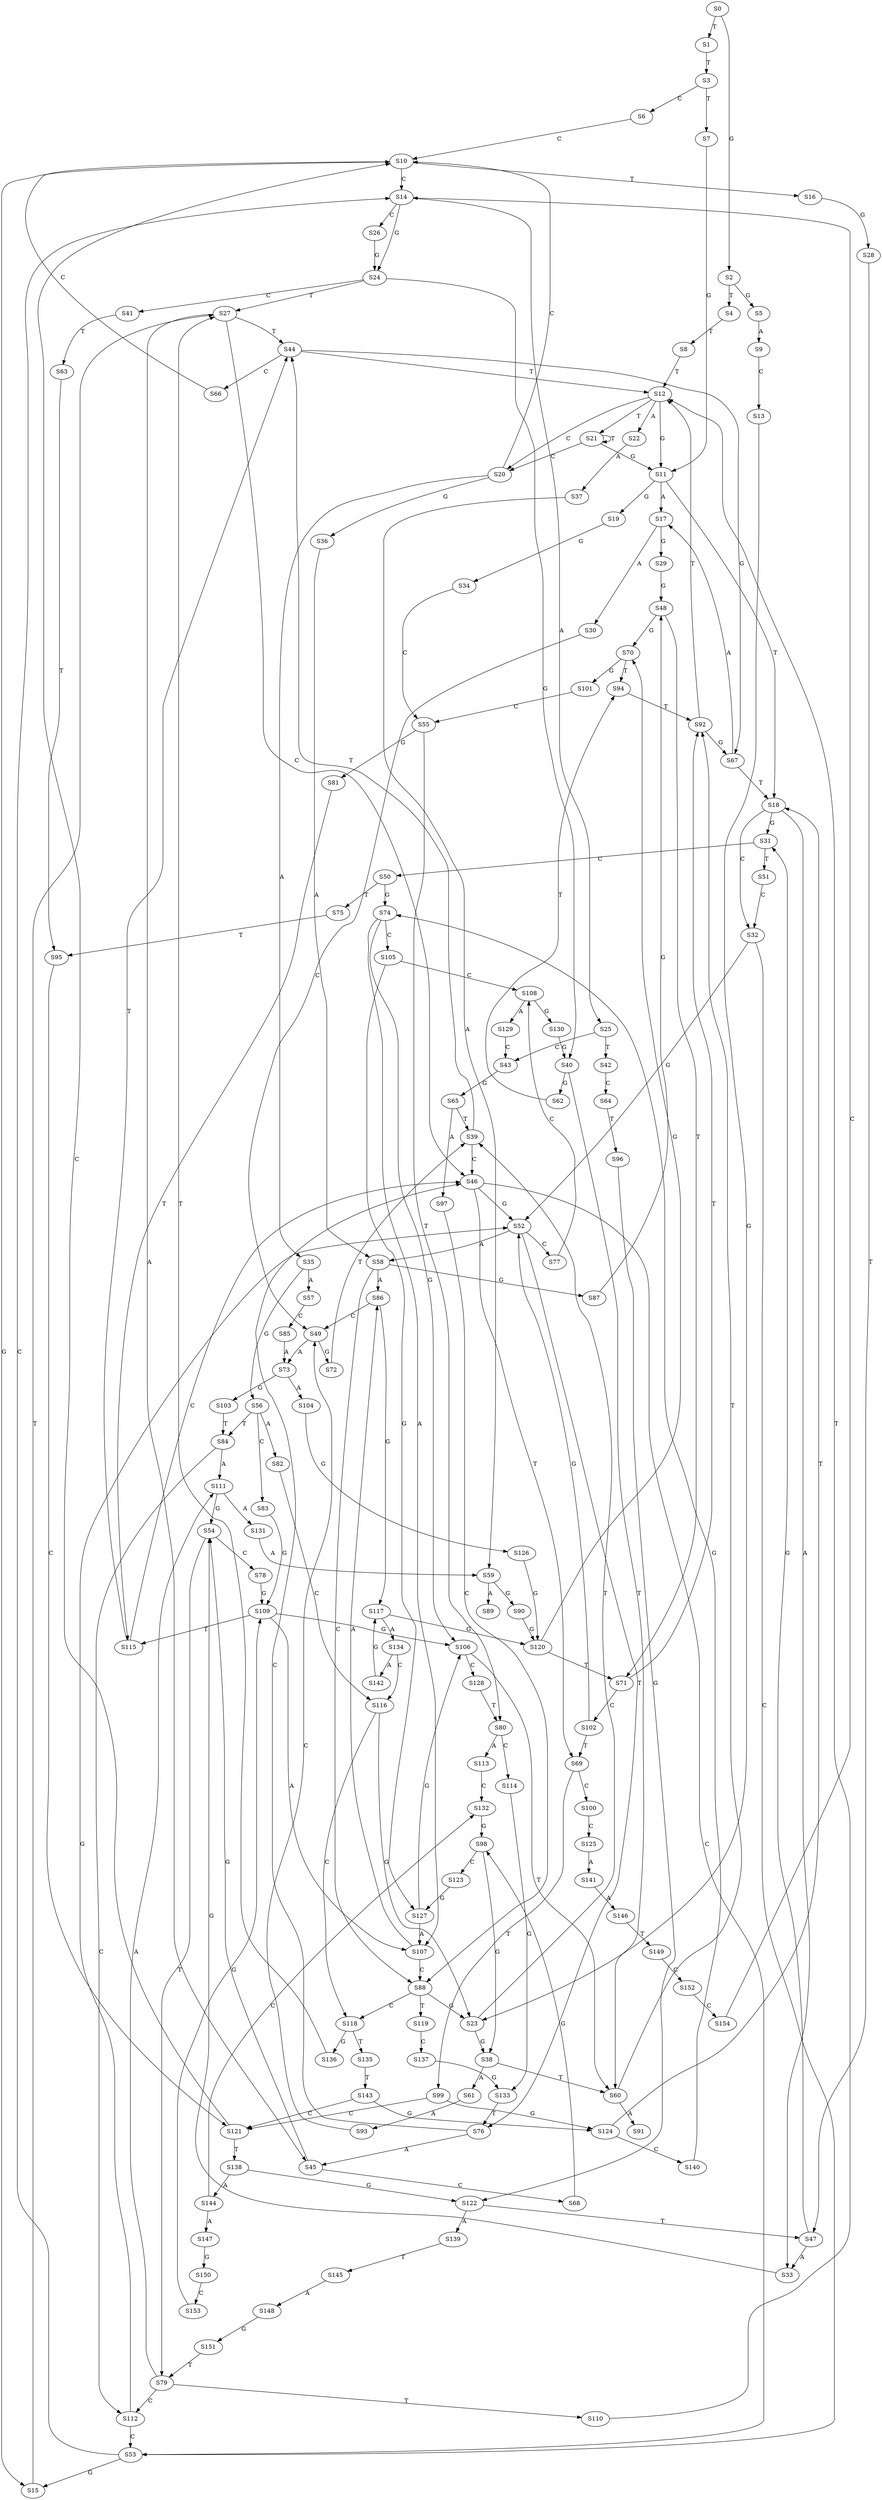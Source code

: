 strict digraph  {
	S0 -> S1 [ label = T ];
	S0 -> S2 [ label = G ];
	S1 -> S3 [ label = T ];
	S2 -> S4 [ label = T ];
	S2 -> S5 [ label = G ];
	S3 -> S6 [ label = C ];
	S3 -> S7 [ label = T ];
	S4 -> S8 [ label = T ];
	S5 -> S9 [ label = A ];
	S6 -> S10 [ label = C ];
	S7 -> S11 [ label = G ];
	S8 -> S12 [ label = T ];
	S9 -> S13 [ label = C ];
	S10 -> S14 [ label = C ];
	S10 -> S15 [ label = G ];
	S10 -> S16 [ label = T ];
	S11 -> S17 [ label = A ];
	S11 -> S18 [ label = T ];
	S11 -> S19 [ label = G ];
	S12 -> S20 [ label = C ];
	S12 -> S11 [ label = G ];
	S12 -> S21 [ label = T ];
	S12 -> S22 [ label = A ];
	S13 -> S23 [ label = G ];
	S14 -> S24 [ label = G ];
	S14 -> S25 [ label = A ];
	S14 -> S26 [ label = C ];
	S15 -> S27 [ label = T ];
	S16 -> S28 [ label = G ];
	S17 -> S29 [ label = G ];
	S17 -> S30 [ label = A ];
	S18 -> S31 [ label = G ];
	S18 -> S32 [ label = C ];
	S18 -> S33 [ label = A ];
	S19 -> S34 [ label = G ];
	S20 -> S35 [ label = A ];
	S20 -> S10 [ label = C ];
	S20 -> S36 [ label = G ];
	S21 -> S20 [ label = C ];
	S21 -> S11 [ label = G ];
	S21 -> S21 [ label = T ];
	S22 -> S37 [ label = A ];
	S23 -> S38 [ label = G ];
	S23 -> S39 [ label = T ];
	S24 -> S40 [ label = G ];
	S24 -> S41 [ label = C ];
	S24 -> S27 [ label = T ];
	S25 -> S42 [ label = T ];
	S25 -> S43 [ label = C ];
	S26 -> S24 [ label = G ];
	S27 -> S44 [ label = T ];
	S27 -> S45 [ label = A ];
	S27 -> S46 [ label = C ];
	S28 -> S47 [ label = T ];
	S29 -> S48 [ label = G ];
	S30 -> S49 [ label = C ];
	S31 -> S50 [ label = C ];
	S31 -> S51 [ label = T ];
	S32 -> S52 [ label = G ];
	S32 -> S53 [ label = C ];
	S33 -> S54 [ label = G ];
	S34 -> S55 [ label = C ];
	S35 -> S56 [ label = G ];
	S35 -> S57 [ label = A ];
	S36 -> S58 [ label = A ];
	S37 -> S59 [ label = A ];
	S38 -> S60 [ label = T ];
	S38 -> S61 [ label = A ];
	S39 -> S46 [ label = C ];
	S39 -> S44 [ label = T ];
	S40 -> S62 [ label = G ];
	S40 -> S60 [ label = T ];
	S41 -> S63 [ label = T ];
	S42 -> S64 [ label = C ];
	S43 -> S65 [ label = G ];
	S44 -> S12 [ label = T ];
	S44 -> S66 [ label = C ];
	S44 -> S67 [ label = G ];
	S45 -> S54 [ label = G ];
	S45 -> S68 [ label = C ];
	S46 -> S69 [ label = T ];
	S46 -> S53 [ label = C ];
	S46 -> S52 [ label = G ];
	S47 -> S31 [ label = G ];
	S47 -> S33 [ label = A ];
	S48 -> S70 [ label = G ];
	S48 -> S71 [ label = T ];
	S49 -> S72 [ label = G ];
	S49 -> S73 [ label = A ];
	S50 -> S74 [ label = G ];
	S50 -> S75 [ label = T ];
	S51 -> S32 [ label = C ];
	S52 -> S76 [ label = T ];
	S52 -> S58 [ label = A ];
	S52 -> S77 [ label = C ];
	S53 -> S14 [ label = C ];
	S53 -> S15 [ label = G ];
	S54 -> S78 [ label = C ];
	S54 -> S79 [ label = T ];
	S55 -> S80 [ label = T ];
	S55 -> S81 [ label = G ];
	S56 -> S82 [ label = A ];
	S56 -> S83 [ label = C ];
	S56 -> S84 [ label = T ];
	S57 -> S85 [ label = C ];
	S58 -> S86 [ label = A ];
	S58 -> S87 [ label = G ];
	S58 -> S88 [ label = C ];
	S59 -> S89 [ label = A ];
	S59 -> S90 [ label = G ];
	S60 -> S91 [ label = A ];
	S60 -> S92 [ label = T ];
	S61 -> S93 [ label = A ];
	S62 -> S94 [ label = T ];
	S63 -> S95 [ label = T ];
	S64 -> S96 [ label = T ];
	S65 -> S97 [ label = A ];
	S65 -> S39 [ label = T ];
	S66 -> S10 [ label = C ];
	S67 -> S17 [ label = A ];
	S67 -> S18 [ label = T ];
	S68 -> S98 [ label = G ];
	S69 -> S99 [ label = T ];
	S69 -> S100 [ label = C ];
	S70 -> S101 [ label = G ];
	S70 -> S94 [ label = T ];
	S71 -> S92 [ label = T ];
	S71 -> S102 [ label = C ];
	S72 -> S39 [ label = T ];
	S73 -> S103 [ label = G ];
	S73 -> S104 [ label = A ];
	S74 -> S105 [ label = C ];
	S74 -> S106 [ label = G ];
	S74 -> S107 [ label = A ];
	S75 -> S95 [ label = T ];
	S76 -> S45 [ label = A ];
	S76 -> S46 [ label = C ];
	S77 -> S108 [ label = C ];
	S78 -> S109 [ label = G ];
	S79 -> S110 [ label = T ];
	S79 -> S111 [ label = A ];
	S79 -> S112 [ label = C ];
	S80 -> S113 [ label = A ];
	S80 -> S114 [ label = C ];
	S81 -> S115 [ label = T ];
	S82 -> S116 [ label = C ];
	S83 -> S109 [ label = G ];
	S84 -> S111 [ label = A ];
	S84 -> S112 [ label = C ];
	S85 -> S73 [ label = A ];
	S86 -> S117 [ label = G ];
	S86 -> S49 [ label = C ];
	S87 -> S48 [ label = G ];
	S88 -> S118 [ label = C ];
	S88 -> S23 [ label = G ];
	S88 -> S119 [ label = T ];
	S90 -> S120 [ label = G ];
	S92 -> S12 [ label = T ];
	S92 -> S67 [ label = G ];
	S93 -> S49 [ label = C ];
	S94 -> S92 [ label = T ];
	S95 -> S121 [ label = C ];
	S96 -> S122 [ label = G ];
	S97 -> S88 [ label = C ];
	S98 -> S38 [ label = G ];
	S98 -> S123 [ label = C ];
	S99 -> S121 [ label = C ];
	S99 -> S124 [ label = G ];
	S100 -> S125 [ label = C ];
	S101 -> S55 [ label = C ];
	S102 -> S69 [ label = T ];
	S102 -> S52 [ label = G ];
	S103 -> S84 [ label = T ];
	S104 -> S126 [ label = G ];
	S105 -> S108 [ label = C ];
	S105 -> S127 [ label = G ];
	S106 -> S60 [ label = T ];
	S106 -> S128 [ label = C ];
	S107 -> S86 [ label = A ];
	S107 -> S88 [ label = C ];
	S108 -> S129 [ label = A ];
	S108 -> S130 [ label = G ];
	S109 -> S115 [ label = T ];
	S109 -> S107 [ label = A ];
	S109 -> S106 [ label = G ];
	S110 -> S12 [ label = T ];
	S111 -> S131 [ label = A ];
	S111 -> S54 [ label = G ];
	S112 -> S53 [ label = C ];
	S112 -> S52 [ label = G ];
	S113 -> S132 [ label = C ];
	S114 -> S133 [ label = G ];
	S115 -> S44 [ label = T ];
	S115 -> S46 [ label = C ];
	S116 -> S23 [ label = G ];
	S116 -> S118 [ label = C ];
	S117 -> S134 [ label = A ];
	S117 -> S120 [ label = G ];
	S118 -> S135 [ label = T ];
	S118 -> S136 [ label = G ];
	S119 -> S137 [ label = C ];
	S120 -> S71 [ label = T ];
	S120 -> S70 [ label = G ];
	S121 -> S138 [ label = T ];
	S121 -> S10 [ label = C ];
	S122 -> S139 [ label = A ];
	S122 -> S47 [ label = T ];
	S123 -> S127 [ label = G ];
	S124 -> S140 [ label = C ];
	S124 -> S18 [ label = T ];
	S125 -> S141 [ label = A ];
	S126 -> S120 [ label = G ];
	S127 -> S106 [ label = G ];
	S127 -> S107 [ label = A ];
	S128 -> S80 [ label = T ];
	S129 -> S43 [ label = C ];
	S130 -> S40 [ label = G ];
	S131 -> S59 [ label = A ];
	S132 -> S98 [ label = G ];
	S133 -> S76 [ label = T ];
	S134 -> S116 [ label = C ];
	S134 -> S142 [ label = A ];
	S135 -> S143 [ label = T ];
	S136 -> S27 [ label = T ];
	S137 -> S133 [ label = G ];
	S138 -> S122 [ label = G ];
	S138 -> S144 [ label = A ];
	S139 -> S145 [ label = T ];
	S140 -> S74 [ label = G ];
	S141 -> S146 [ label = A ];
	S142 -> S117 [ label = G ];
	S143 -> S121 [ label = C ];
	S143 -> S124 [ label = G ];
	S144 -> S147 [ label = A ];
	S144 -> S132 [ label = C ];
	S145 -> S148 [ label = A ];
	S146 -> S149 [ label = T ];
	S147 -> S150 [ label = G ];
	S148 -> S151 [ label = G ];
	S149 -> S152 [ label = C ];
	S150 -> S153 [ label = C ];
	S151 -> S79 [ label = T ];
	S152 -> S154 [ label = C ];
	S153 -> S109 [ label = G ];
	S154 -> S14 [ label = C ];
}
